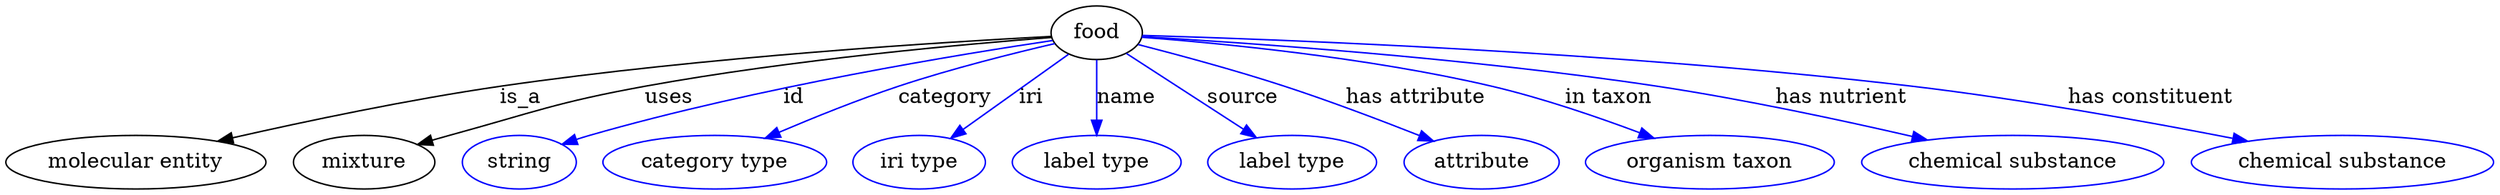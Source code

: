 digraph {
	graph [bb="0,0,1357.2,123"];
	node [label="\N"];
	food	 [height=0.5,
		label=food,
		pos="600.89,105",
		width=0.75];
	"molecular entity"	 [height=0.5,
		pos="68.894,18",
		width=1.9137];
	food -> "molecular entity"	 [label=is_a,
		lp="280.89,61.5",
		pos="e,114.8,31.604 573.68,103.34 516.87,99.58 381.68,89.158 269.89,69 220.25,60.047 164.73,45.615 124.64,34.385"];
	mixture	 [height=0.5,
		pos="193.89,18",
		width=1.0652];
	food -> mixture	 [label=uses,
		lp="365.89,61.5",
		pos="e,223.35,29.701 573.99,102.32 528.37,97.505 433.07,86.244 353.89,69 302.77,57.867 290.48,52.703 240.89,36 238.3,35.128 235.65,34.2 \
232.98,33.244"];
	id	 [color=blue,
		height=0.5,
		label=string,
		pos="280.89,18",
		width=0.84854];
	food -> id	 [color=blue,
		label=id,
		lp="433.39,61.5",
		pos="e,304.74,29.52 574.54,100.28 524.31,90.893 411.8,68.007 320.89,36 318.65,35.21 316.36,34.346 314.07,33.436",
		style=solid];
	category	 [color=blue,
		height=0.5,
		label="category type",
		pos="387.89,18",
		width=1.6249];
	food -> category	 [color=blue,
		label=category,
		lp="518.39,61.5",
		pos="e,417.91,33.471 576.18,97.511 554.5,90.73 522.26,80.124 494.89,69 472.02,59.701 447.08,47.914 427.04,38.015",
		style=solid];
	iri	 [color=blue,
		height=0.5,
		label="iri type",
		pos="500.89,18",
		width=1.011];
	food -> iri	 [color=blue,
		label=iri,
		lp="563.39,61.5",
		pos="e,519.13,33.862 584.38,90.634 568.79,77.073 545.17,56.523 527.03,40.737",
		style=solid];
	name	 [color=blue,
		height=0.5,
		label="label type",
		pos="600.89,18",
		width=1.2638];
	food -> name	 [color=blue,
		label=name,
		lp="616.39,61.5",
		pos="e,600.89,36.003 600.89,86.974 600.89,75.192 600.89,59.561 600.89,46.158",
		style=solid];
	source	 [color=blue,
		height=0.5,
		label="label type",
		pos="709.89,18",
		width=1.2638];
	food -> source	 [color=blue,
		label=source,
		lp="680.89,61.5",
		pos="e,689.45,34.315 618.41,91.022 635.44,77.428 661.59,56.552 681.58,40.597",
		style=solid];
	"has attribute"	 [color=blue,
		height=0.5,
		label=attribute,
		pos="813.89,18",
		width=1.1193];
	food -> "has attribute"	 [color=blue,
		label="has attribute",
		lp="770.39,61.5",
		pos="e,786.37,31.496 625.45,97.036 646.26,90.12 676.79,79.579 702.89,69 728.06,58.801 755.82,46.045 777.29,35.842",
		style=solid];
	"in taxon"	 [color=blue,
		height=0.5,
		label="organism taxon",
		pos="937.89,18",
		width=1.8234];
	food -> "in taxon"	 [color=blue,
		label="in taxon",
		lp="874.39,61.5",
		pos="e,904.05,33.456 627.74,102.09 667.59,97.369 744.49,86.754 807.89,69 837.6,60.682 869.89,48.033 894.86,37.413",
		style=solid];
	"has nutrient"	 [color=blue,
		height=0.5,
		label="chemical substance",
		pos="1100.9,18",
		width=2.2026];
	food -> "has nutrient"	 [color=blue,
		label="has nutrient",
		lp="999.89,61.5",
		pos="e,1052.4,32.261 627.96,102.94 680.78,98.663 801.11,87.627 900.89,69 949.12,59.998 1003,46.039 1042.6,35",
		style=solid];
	"has constituent"	 [color=blue,
		height=0.5,
		label="chemical substance",
		pos="1277.9,18",
		width=2.2026];
	food -> "has constituent"	 [color=blue,
		label="has constituent",
		lp="1157.9,61.5",
		pos="e,1223.9,31.396 628.01,103.94 696.61,100.99 882.56,91.413 1035.9,69 1096.9,60.082 1165.6,45.121 1214.2,33.703",
		style=solid];
}

